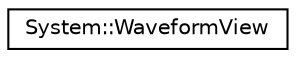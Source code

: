 digraph G
{
  edge [fontname="Helvetica",fontsize="10",labelfontname="Helvetica",labelfontsize="10"];
  node [fontname="Helvetica",fontsize="10",shape=record];
  rankdir="LR";
  Node1 [label="System::WaveformView",height=0.2,width=0.4,color="black", fillcolor="white", style="filled",URL="$class_system_1_1_waveform_view.html"];
}
